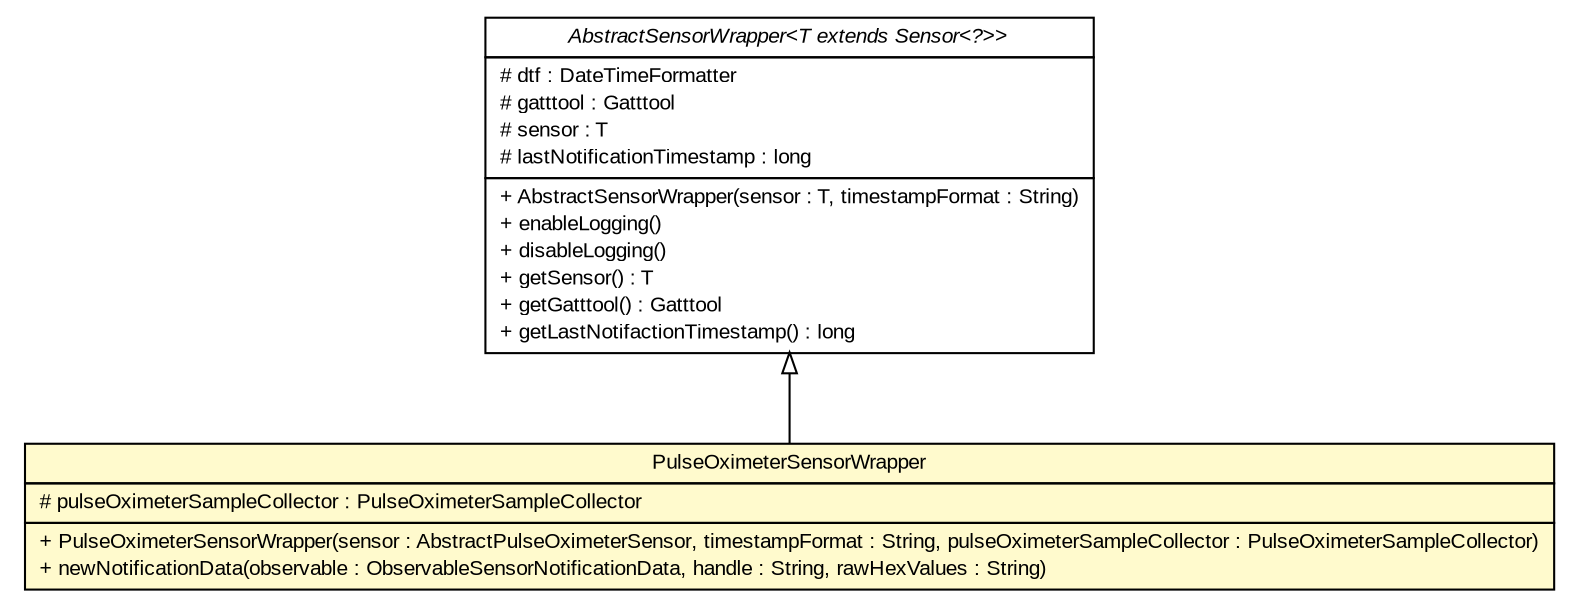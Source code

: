 #!/usr/local/bin/dot
#
# Class diagram 
# Generated by UMLGraph version R5_6 (http://www.umlgraph.org/)
#

digraph G {
	edge [fontname="arial",fontsize=10,labelfontname="arial",labelfontsize=10];
	node [fontname="arial",fontsize=10,shape=plaintext];
	nodesep=0.25;
	ranksep=0.5;
	// de.fhg.fit.biomos.sensorplatform.sensorwrapper.PulseOximeterSensorWrapper
	c1742 [label=<<table title="de.fhg.fit.biomos.sensorplatform.sensorwrapper.PulseOximeterSensorWrapper" border="0" cellborder="1" cellspacing="0" cellpadding="2" port="p" bgcolor="lemonChiffon" href="./PulseOximeterSensorWrapper.html">
		<tr><td><table border="0" cellspacing="0" cellpadding="1">
<tr><td align="center" balign="center"> PulseOximeterSensorWrapper </td></tr>
		</table></td></tr>
		<tr><td><table border="0" cellspacing="0" cellpadding="1">
<tr><td align="left" balign="left"> # pulseOximeterSampleCollector : PulseOximeterSampleCollector </td></tr>
		</table></td></tr>
		<tr><td><table border="0" cellspacing="0" cellpadding="1">
<tr><td align="left" balign="left"> + PulseOximeterSensorWrapper(sensor : AbstractPulseOximeterSensor, timestampFormat : String, pulseOximeterSampleCollector : PulseOximeterSampleCollector) </td></tr>
<tr><td align="left" balign="left"> + newNotificationData(observable : ObservableSensorNotificationData, handle : String, rawHexValues : String) </td></tr>
		</table></td></tr>
		</table>>, URL="./PulseOximeterSensorWrapper.html", fontname="arial", fontcolor="black", fontsize=10.0];
	// de.fhg.fit.biomos.sensorplatform.sensorwrapper.AbstractSensorWrapper<T extends de.fhg.fit.biomos.sensorplatform.sensor.Sensor<?>>
	c1746 [label=<<table title="de.fhg.fit.biomos.sensorplatform.sensorwrapper.AbstractSensorWrapper" border="0" cellborder="1" cellspacing="0" cellpadding="2" port="p" href="./AbstractSensorWrapper.html">
		<tr><td><table border="0" cellspacing="0" cellpadding="1">
<tr><td align="center" balign="center"><font face="arial italic"> AbstractSensorWrapper&lt;T extends Sensor&lt;?&gt;&gt; </font></td></tr>
		</table></td></tr>
		<tr><td><table border="0" cellspacing="0" cellpadding="1">
<tr><td align="left" balign="left"> # dtf : DateTimeFormatter </td></tr>
<tr><td align="left" balign="left"> # gatttool : Gatttool </td></tr>
<tr><td align="left" balign="left"> # sensor : T </td></tr>
<tr><td align="left" balign="left"> # lastNotificationTimestamp : long </td></tr>
		</table></td></tr>
		<tr><td><table border="0" cellspacing="0" cellpadding="1">
<tr><td align="left" balign="left"> + AbstractSensorWrapper(sensor : T, timestampFormat : String) </td></tr>
<tr><td align="left" balign="left"> + enableLogging() </td></tr>
<tr><td align="left" balign="left"> + disableLogging() </td></tr>
<tr><td align="left" balign="left"> + getSensor() : T </td></tr>
<tr><td align="left" balign="left"> + getGatttool() : Gatttool </td></tr>
<tr><td align="left" balign="left"> + getLastNotifactionTimestamp() : long </td></tr>
		</table></td></tr>
		</table>>, URL="./AbstractSensorWrapper.html", fontname="arial", fontcolor="black", fontsize=10.0];
	//de.fhg.fit.biomos.sensorplatform.sensorwrapper.PulseOximeterSensorWrapper extends de.fhg.fit.biomos.sensorplatform.sensorwrapper.AbstractSensorWrapper<de.fhg.fit.biomos.sensorplatform.sensor.AbstractPulseOximeterSensor>
	c1746:p -> c1742:p [dir=back,arrowtail=empty];
}

